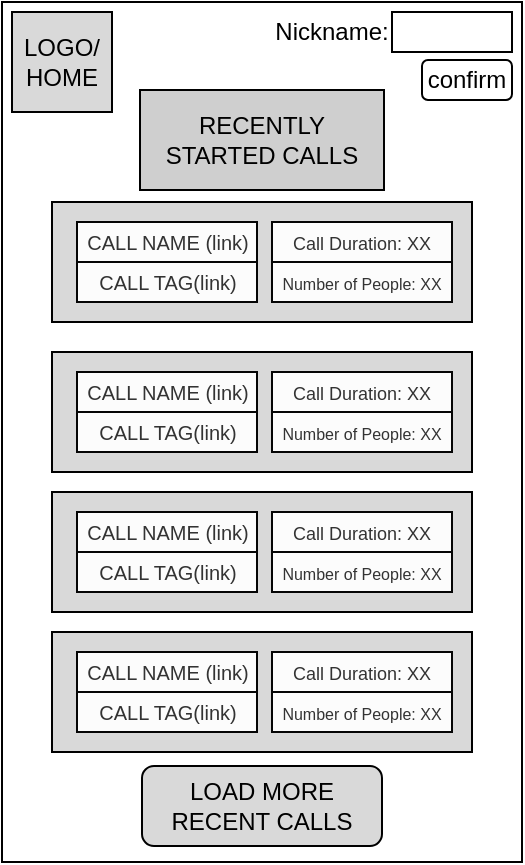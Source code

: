 <mxfile version="14.4.4" type="device"><diagram id="ihwaXPjURK-1igO4ETl5" name="Page-1"><mxGraphModel dx="631" dy="940" grid="1" gridSize="10" guides="1" tooltips="1" connect="1" arrows="1" fold="1" page="1" pageScale="1" pageWidth="850" pageHeight="1100" math="0" shadow="0"><root><mxCell id="0"/><mxCell id="1" parent="0"/><mxCell id="3AyBUYuOaTmX_ae2gNj7-1" value="" style="rounded=0;whiteSpace=wrap;html=1;" parent="1" vertex="1"><mxGeometry x="295" y="335" width="260" height="430" as="geometry"/></mxCell><mxCell id="3AyBUYuOaTmX_ae2gNj7-2" value="" style="rounded=0;whiteSpace=wrap;html=1;fillColor=#D9D9D9;" parent="1" vertex="1"><mxGeometry x="320" y="435" width="210" height="60" as="geometry"/></mxCell><mxCell id="3AyBUYuOaTmX_ae2gNj7-3" value="&lt;font style=&quot;font-size: 9px&quot;&gt;Call Duration: XX&lt;br&gt;&lt;/font&gt;" style="rounded=0;whiteSpace=wrap;html=1;fontColor=#333333;fillColor=#FCFCFC;strokeColor=#050505;" parent="1" vertex="1"><mxGeometry x="430" y="445" width="90" height="20" as="geometry"/></mxCell><mxCell id="3AyBUYuOaTmX_ae2gNj7-4" value="&lt;font style=&quot;font-size: 8px&quot;&gt;&lt;font style=&quot;font-size: 8px&quot;&gt;Number of People: XX&lt;/font&gt;&lt;br&gt;&lt;/font&gt;" style="rounded=0;whiteSpace=wrap;html=1;fontColor=#333333;fillColor=#FCFCFC;strokeColor=#050505;" parent="1" vertex="1"><mxGeometry x="430" y="465" width="90" height="20" as="geometry"/></mxCell><mxCell id="3AyBUYuOaTmX_ae2gNj7-5" value="LOAD MORE RECENT CALLS" style="rounded=1;whiteSpace=wrap;html=1;fillColor=#D9D9D9;" parent="1" vertex="1"><mxGeometry x="365" y="717" width="120" height="40" as="geometry"/></mxCell><mxCell id="3AyBUYuOaTmX_ae2gNj7-6" value="&lt;div&gt;LOGO/&lt;/div&gt;&lt;div&gt;HOME&lt;/div&gt;" style="rounded=0;whiteSpace=wrap;html=1;fillColor=#D9D9D9;" parent="1" vertex="1"><mxGeometry x="300" y="340" width="50" height="50" as="geometry"/></mxCell><mxCell id="3AyBUYuOaTmX_ae2gNj7-7" value="RECENTLY STARTED CALLS" style="rounded=0;whiteSpace=wrap;html=1;fillColor=#CFCFCF;" parent="1" vertex="1"><mxGeometry x="364" y="379" width="122" height="50" as="geometry"/></mxCell><mxCell id="3AyBUYuOaTmX_ae2gNj7-8" value="&lt;font style=&quot;font-size: 10px&quot;&gt;CALL NAME (link)&lt;/font&gt;" style="rounded=0;whiteSpace=wrap;html=1;fontColor=#333333;fillColor=#FCFCFC;strokeColor=#050505;" parent="1" vertex="1"><mxGeometry x="332.5" y="445" width="90" height="20" as="geometry"/></mxCell><mxCell id="3AyBUYuOaTmX_ae2gNj7-9" value="&lt;font style=&quot;font-size: 10px&quot;&gt;CALL TAG(link)&lt;/font&gt;" style="rounded=0;whiteSpace=wrap;html=1;fontColor=#333333;fillColor=#FCFCFC;strokeColor=#050505;" parent="1" vertex="1"><mxGeometry x="332.5" y="465" width="90" height="20" as="geometry"/></mxCell><mxCell id="3AyBUYuOaTmX_ae2gNj7-10" value="" style="rounded=0;whiteSpace=wrap;html=1;fillColor=#D9D9D9;" parent="1" vertex="1"><mxGeometry x="320" y="510" width="210" height="60" as="geometry"/></mxCell><mxCell id="3AyBUYuOaTmX_ae2gNj7-11" value="&lt;font style=&quot;font-size: 9px&quot;&gt;Call Duration: XX&lt;br&gt;&lt;/font&gt;" style="rounded=0;whiteSpace=wrap;html=1;fontColor=#333333;fillColor=#FCFCFC;strokeColor=#050505;" parent="1" vertex="1"><mxGeometry x="430" y="520" width="90" height="20" as="geometry"/></mxCell><mxCell id="3AyBUYuOaTmX_ae2gNj7-12" value="&lt;font style=&quot;font-size: 8px&quot;&gt;&lt;font style=&quot;font-size: 8px&quot;&gt;Number of People: XX&lt;/font&gt;&lt;br&gt;&lt;/font&gt;" style="rounded=0;whiteSpace=wrap;html=1;fontColor=#333333;fillColor=#FCFCFC;strokeColor=#050505;" parent="1" vertex="1"><mxGeometry x="430" y="540" width="90" height="20" as="geometry"/></mxCell><mxCell id="3AyBUYuOaTmX_ae2gNj7-13" value="&lt;font style=&quot;font-size: 10px&quot;&gt;CALL NAME (link)&lt;/font&gt;" style="rounded=0;whiteSpace=wrap;html=1;fontColor=#333333;fillColor=#FCFCFC;strokeColor=#050505;" parent="1" vertex="1"><mxGeometry x="332.5" y="520" width="90" height="20" as="geometry"/></mxCell><mxCell id="3AyBUYuOaTmX_ae2gNj7-14" value="&lt;font style=&quot;font-size: 10px&quot;&gt;CALL TAG(link)&lt;/font&gt;" style="rounded=0;whiteSpace=wrap;html=1;fontColor=#333333;fillColor=#FCFCFC;strokeColor=#050505;" parent="1" vertex="1"><mxGeometry x="332.5" y="540" width="90" height="20" as="geometry"/></mxCell><mxCell id="3AyBUYuOaTmX_ae2gNj7-15" value="" style="rounded=0;whiteSpace=wrap;html=1;fillColor=#D9D9D9;" parent="1" vertex="1"><mxGeometry x="320" y="580" width="210" height="60" as="geometry"/></mxCell><mxCell id="3AyBUYuOaTmX_ae2gNj7-16" value="&lt;font style=&quot;font-size: 9px&quot;&gt;Call Duration: XX&lt;br&gt;&lt;/font&gt;" style="rounded=0;whiteSpace=wrap;html=1;fontColor=#333333;fillColor=#FCFCFC;strokeColor=#050505;" parent="1" vertex="1"><mxGeometry x="430" y="590" width="90" height="20" as="geometry"/></mxCell><mxCell id="3AyBUYuOaTmX_ae2gNj7-17" value="&lt;font style=&quot;font-size: 8px&quot;&gt;&lt;font style=&quot;font-size: 8px&quot;&gt;Number of People: XX&lt;/font&gt;&lt;br&gt;&lt;/font&gt;" style="rounded=0;whiteSpace=wrap;html=1;fontColor=#333333;fillColor=#FCFCFC;strokeColor=#050505;" parent="1" vertex="1"><mxGeometry x="430" y="610" width="90" height="20" as="geometry"/></mxCell><mxCell id="3AyBUYuOaTmX_ae2gNj7-18" value="&lt;font style=&quot;font-size: 10px&quot;&gt;CALL NAME (link)&lt;/font&gt;" style="rounded=0;whiteSpace=wrap;html=1;fontColor=#333333;fillColor=#FCFCFC;strokeColor=#050505;" parent="1" vertex="1"><mxGeometry x="332.5" y="590" width="90" height="20" as="geometry"/></mxCell><mxCell id="3AyBUYuOaTmX_ae2gNj7-19" value="&lt;font style=&quot;font-size: 10px&quot;&gt;CALL TAG(link)&lt;/font&gt;" style="rounded=0;whiteSpace=wrap;html=1;fontColor=#333333;fillColor=#FCFCFC;strokeColor=#050505;" parent="1" vertex="1"><mxGeometry x="332.5" y="610" width="90" height="20" as="geometry"/></mxCell><mxCell id="3AyBUYuOaTmX_ae2gNj7-20" value="" style="rounded=0;whiteSpace=wrap;html=1;fillColor=#D9D9D9;" parent="1" vertex="1"><mxGeometry x="320" y="650" width="210" height="60" as="geometry"/></mxCell><mxCell id="3AyBUYuOaTmX_ae2gNj7-21" value="&lt;font style=&quot;font-size: 9px&quot;&gt;Call Duration: XX&lt;br&gt;&lt;/font&gt;" style="rounded=0;whiteSpace=wrap;html=1;fontColor=#333333;fillColor=#FCFCFC;strokeColor=#050505;" parent="1" vertex="1"><mxGeometry x="430" y="660" width="90" height="20" as="geometry"/></mxCell><mxCell id="3AyBUYuOaTmX_ae2gNj7-22" value="&lt;font style=&quot;font-size: 8px&quot;&gt;&lt;font style=&quot;font-size: 8px&quot;&gt;Number of People: XX&lt;/font&gt;&lt;br&gt;&lt;/font&gt;" style="rounded=0;whiteSpace=wrap;html=1;fontColor=#333333;fillColor=#FCFCFC;strokeColor=#050505;" parent="1" vertex="1"><mxGeometry x="430" y="680" width="90" height="20" as="geometry"/></mxCell><mxCell id="3AyBUYuOaTmX_ae2gNj7-23" value="&lt;font style=&quot;font-size: 10px&quot;&gt;CALL NAME (link)&lt;/font&gt;" style="rounded=0;whiteSpace=wrap;html=1;fontColor=#333333;fillColor=#FCFCFC;strokeColor=#050505;" parent="1" vertex="1"><mxGeometry x="332.5" y="660" width="90" height="20" as="geometry"/></mxCell><mxCell id="3AyBUYuOaTmX_ae2gNj7-24" value="&lt;font style=&quot;font-size: 10px&quot;&gt;CALL TAG(link)&lt;/font&gt;" style="rounded=0;whiteSpace=wrap;html=1;fontColor=#333333;fillColor=#FCFCFC;strokeColor=#050505;" parent="1" vertex="1"><mxGeometry x="332.5" y="680" width="90" height="20" as="geometry"/></mxCell><mxCell id="JyGW7Z1DnVRvDLqC0g1B-1" value="confirm" style="rounded=1;whiteSpace=wrap;html=1;" vertex="1" parent="1"><mxGeometry x="505" y="364" width="45" height="20" as="geometry"/></mxCell><mxCell id="JyGW7Z1DnVRvDLqC0g1B-2" value="Nickname:" style="text;html=1;strokeColor=none;fillColor=none;align=center;verticalAlign=middle;whiteSpace=wrap;rounded=0;" vertex="1" parent="1"><mxGeometry x="440" y="340" width="40" height="20" as="geometry"/></mxCell><mxCell id="JyGW7Z1DnVRvDLqC0g1B-3" value="" style="rounded=0;whiteSpace=wrap;html=1;" vertex="1" parent="1"><mxGeometry x="490" y="340" width="60" height="20" as="geometry"/></mxCell></root></mxGraphModel></diagram></mxfile>
